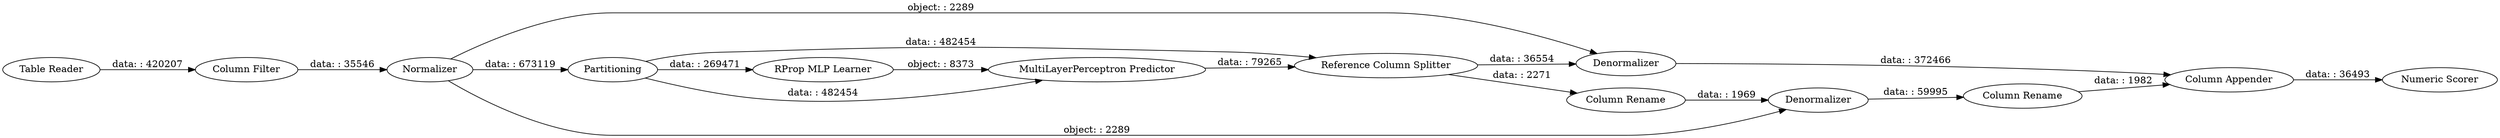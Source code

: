 digraph {
	"1885628908488779890_26" [label=Normalizer]
	"1885628908488779890_22" [label=Partitioning]
	"1885628908488779890_24" [label="RProp MLP Learner"]
	"1885628908488779890_28" [label=Denormalizer]
	"1885628908488779890_29" [label=Denormalizer]
	"1885628908488779890_33" [label="Numeric Scorer"]
	"1885628908488779890_25" [label="MultiLayerPerceptron Predictor"]
	"1885628908488779890_30" [label="Column Rename"]
	"1885628908488779890_31" [label="Column Rename"]
	"1885628908488779890_21" [label="Table Reader"]
	"1885628908488779890_27" [label="Reference Column Splitter"]
	"1885628908488779890_23" [label="Column Filter"]
	"1885628908488779890_32" [label="Column Appender"]
	"1885628908488779890_26" -> "1885628908488779890_29" [label="object: : 2289"]
	"1885628908488779890_29" -> "1885628908488779890_31" [label="data: : 59995"]
	"1885628908488779890_30" -> "1885628908488779890_29" [label="data: : 1969"]
	"1885628908488779890_22" -> "1885628908488779890_27" [label="data: : 482454"]
	"1885628908488779890_22" -> "1885628908488779890_24" [label="data: : 269471"]
	"1885628908488779890_27" -> "1885628908488779890_28" [label="data: : 36554"]
	"1885628908488779890_28" -> "1885628908488779890_32" [label="data: : 372466"]
	"1885628908488779890_21" -> "1885628908488779890_23" [label="data: : 420207"]
	"1885628908488779890_27" -> "1885628908488779890_30" [label="data: : 2271"]
	"1885628908488779890_26" -> "1885628908488779890_28" [label="object: : 2289"]
	"1885628908488779890_26" -> "1885628908488779890_22" [label="data: : 673119"]
	"1885628908488779890_31" -> "1885628908488779890_32" [label="data: : 1982"]
	"1885628908488779890_24" -> "1885628908488779890_25" [label="object: : 8373"]
	"1885628908488779890_25" -> "1885628908488779890_27" [label="data: : 79265"]
	"1885628908488779890_32" -> "1885628908488779890_33" [label="data: : 36493"]
	"1885628908488779890_22" -> "1885628908488779890_25" [label="data: : 482454"]
	"1885628908488779890_23" -> "1885628908488779890_26" [label="data: : 35546"]
	rankdir=LR
}

